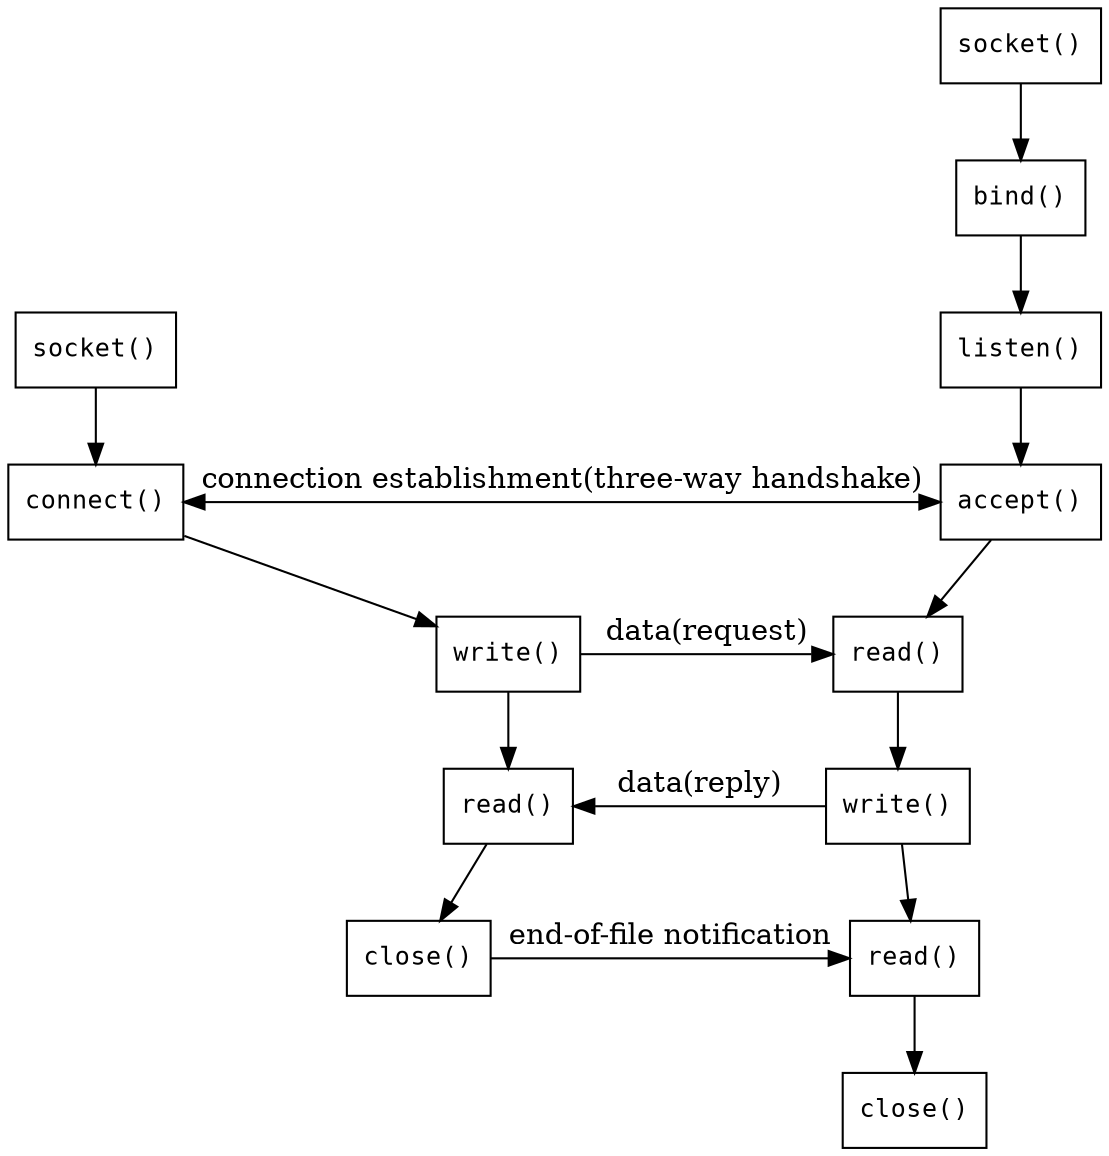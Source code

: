 digraph s {
    splines=line;
    node[shape="box",fontname="Consolas,Monaca", fontsize="12"];
    subgraph cluster_c {
        
    node_c_1[style="invis", label="()"];
    node_c_2[style="invis", label="()"];
    node_c_8[style="invis", label="()"];
    
    node_c_3[label="socket()"];    
    node_c_4[label="connect()"];    
    node_c_5[label="write()"];    
    node_c_6[label="read()"];    
    node_c_7[label="close()"];    

    node_c_1->node_c_2->node_c_3[style="invis"];
    node_c_3->node_c_4->node_c_5->node_c_6->node_c_7;
    node_c_7->node_c_8[style="invis"];
    }

    subgraph cluster_s {
    label="server side";
    
    node_s_1[label="socket()"];
    node_s_2[label="bind()"];    
    node_s_3[label="listen()"];    
    node_s_4[label="accept()"];    
    node_s_5[label="read()"];    
    node_s_6[label="write()"];    
    node_s_7[label="read()"];    
    node_s_8[label="close()"];

    node_s_1->node_s_2->node_s_3->node_s_4->node_s_5->node_s_6->node_s_7->node_s_8;
}

node_c_4 -> node_s_4[dir="both", label="connection establishment(three-way handshake)", constraient=false];
node_c_5 -> node_s_5[label="data(request)", constraient=false];
node_c_6 -> node_s_6[dir="back", label="data(reply)", constraient=false];
node_c_7 -> node_s_7[label="end-of-file notification", constraient=false];

{rank=same node_c_1 node_s_1}
{rank=same node_c_2 node_s_2}    
{rank=same node_c_3 node_s_3}    
{rank=same node_c_4 node_s_4}    
{rank=same node_c_5 node_s_5}    
{rank=same node_c_6 node_s_6}    
{rank=same node_c_7 node_s_7}    
{rank=same node_c_8 node_s_8}    
}